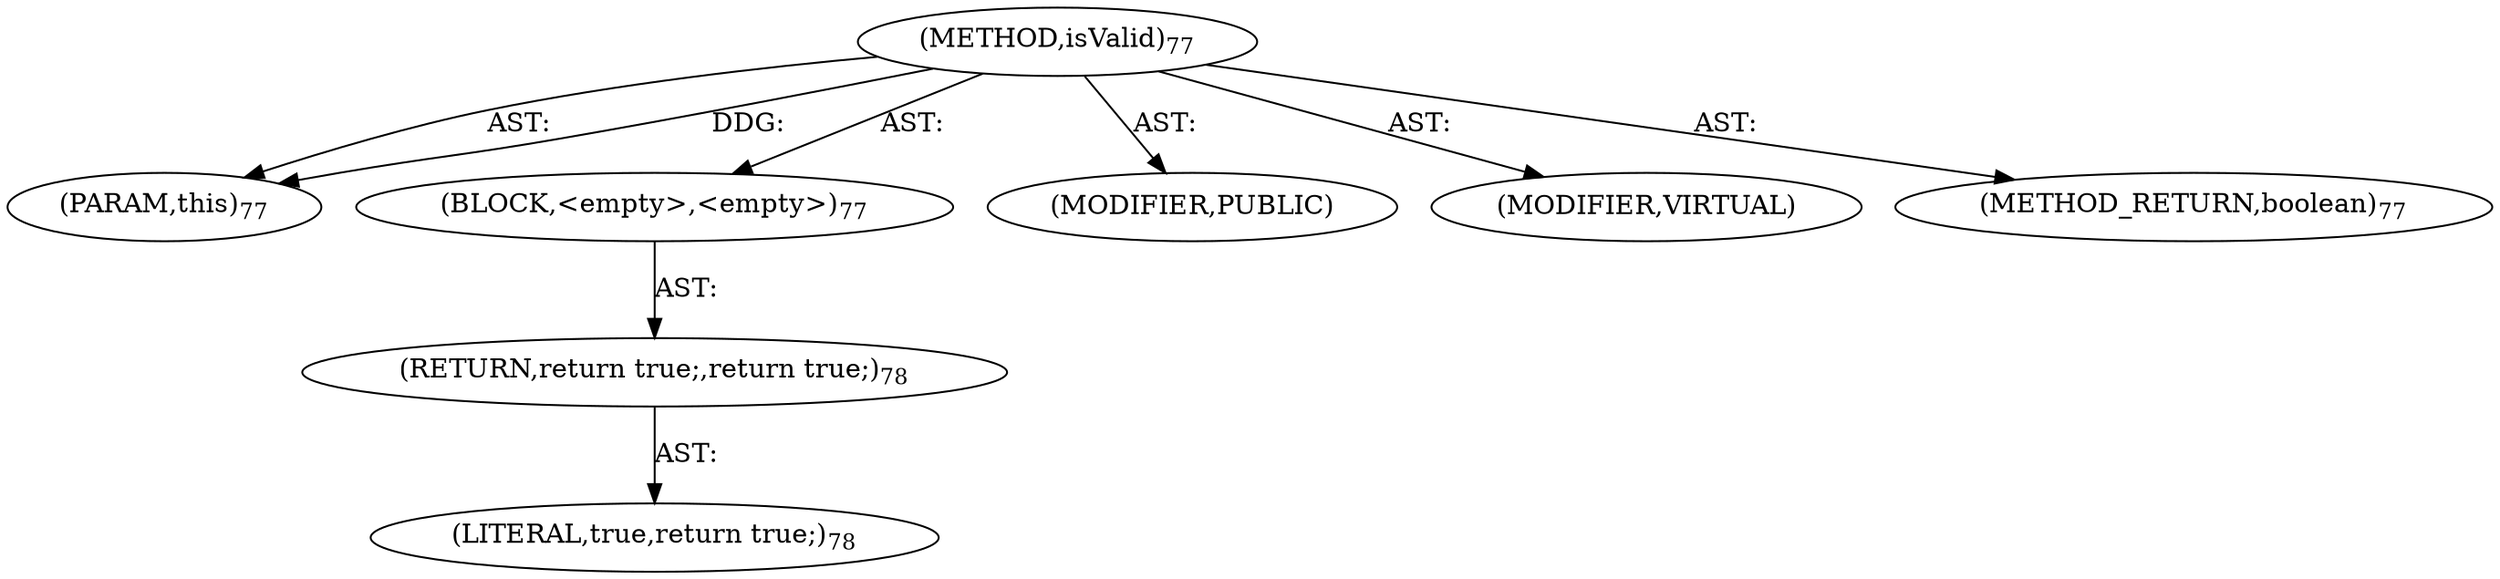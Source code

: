 digraph "isValid" {  
"111669149696" [label = <(METHOD,isValid)<SUB>77</SUB>> ]
"115964116992" [label = <(PARAM,this)<SUB>77</SUB>> ]
"25769803776" [label = <(BLOCK,&lt;empty&gt;,&lt;empty&gt;)<SUB>77</SUB>> ]
"146028888064" [label = <(RETURN,return true;,return true;)<SUB>78</SUB>> ]
"90194313216" [label = <(LITERAL,true,return true;)<SUB>78</SUB>> ]
"133143986176" [label = <(MODIFIER,PUBLIC)> ]
"133143986177" [label = <(MODIFIER,VIRTUAL)> ]
"128849018880" [label = <(METHOD_RETURN,boolean)<SUB>77</SUB>> ]
  "111669149696" -> "115964116992"  [ label = "AST: "] 
  "111669149696" -> "25769803776"  [ label = "AST: "] 
  "111669149696" -> "133143986176"  [ label = "AST: "] 
  "111669149696" -> "133143986177"  [ label = "AST: "] 
  "111669149696" -> "128849018880"  [ label = "AST: "] 
  "25769803776" -> "146028888064"  [ label = "AST: "] 
  "146028888064" -> "90194313216"  [ label = "AST: "] 
  "111669149696" -> "115964116992"  [ label = "DDG: "] 
}
